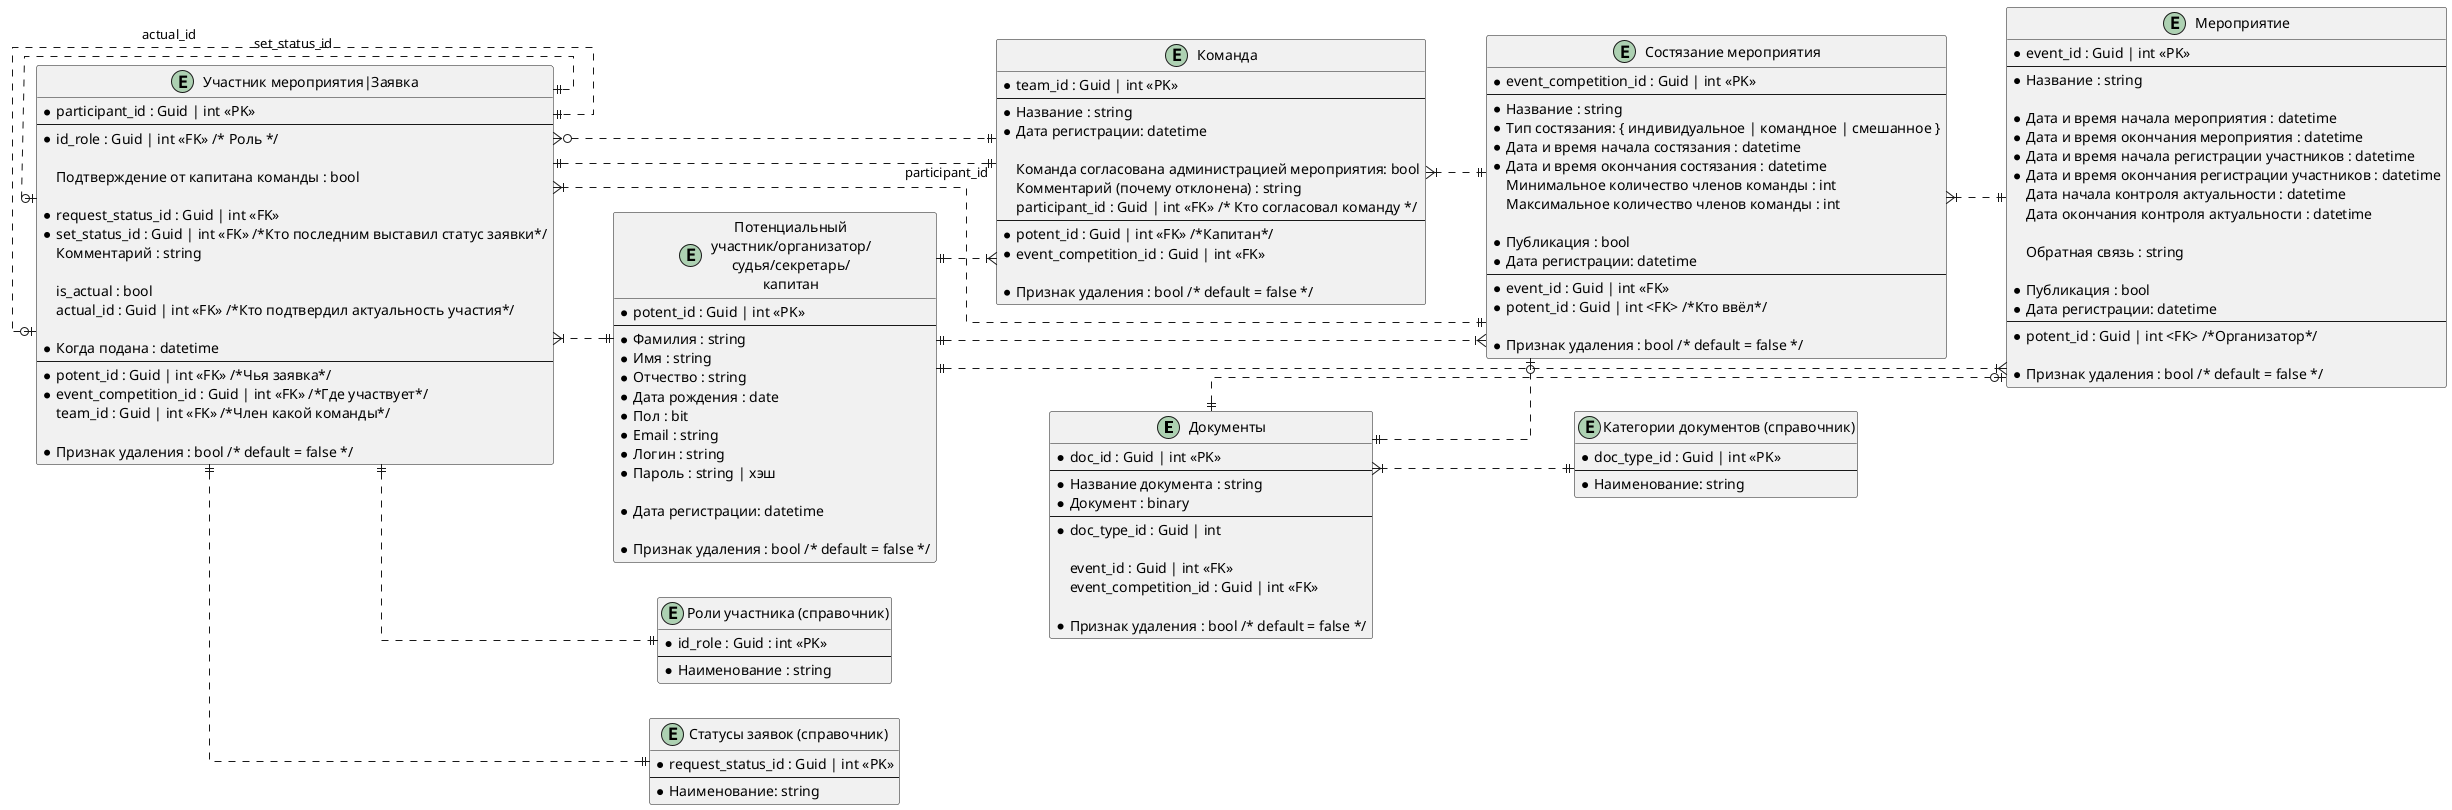 @startuml
skinparam linetype ortho
left to right direction


together {

	entity "Документы" as documentation {
		* doc_id : Guid | int <<PK>>
		--
		* Название документа : string
		* Документ : binary
		--
		* doc_type_id : Guid | int
		
		event_id : Guid | int <<FK>>
		event_competition_id : Guid | int <<FK>>
		
		* Признак удаления : bool /* default = false */
	}

	entity "Категории документов (справочник)" as documentation_type {
		* doc_type_id : Guid | int <<PK>>
		--
		* Наименование: string
	}
}

together {

	entity "Мероприятие" as event {
		* event_id : Guid | int <<PK>>
		--
		* Название : string

		* Дата и время начала мероприятия : datetime
		* Дата и время окончания мероприятия : datetime
		* Дата и время начала регистрации участников : datetime
		* Дата и время окончания регистрации участников : datetime
		Дата начала контроля актуальности : datetime
		Дата окончания контроля актуальности : datetime

		Обратная связь : string

		* Публикация : bool
		* Дата регистрации: datetime
		--
		* potent_id : Guid | int <FK> /*Организатор*/
		
		* Признак удаления : bool /* default = false */
	}

	entity "Состязание мероприятия" as event_competition {
		* event_competition_id : Guid | int <<PK>>
		--
		* Название : string
		* Тип состязания: { индивидуальное | командное | смешанное }		
		* Дата и время начала состязания : datetime
		* Дата и время окончания состязания : datetime
		Минимальное количество членов команды : int
		Максимальное количество членов команды : int	

		* Публикация : bool
		* Дата регистрации: datetime
		--
		* event_id : Guid | int <<FK>>
		* potent_id : Guid | int <FK> /*Кто ввёл*/
		
		* Признак удаления : bool /* default = false */
	}

}

' На созвоне от 23.03.2025 решили, что команды будут пересоздаваться для каждого мероприятия
entity "Команда" as team {
	* team_id : Guid | int <<PK>>
	--
	* Название : string
	* Дата регистрации: datetime

	Команда согласована администрацией мероприятия: bool
	Комментарий (почему отклонена) : string
	participant_id : Guid | int <<FK>> /* Кто согласовал команду */
	--
	* potent_id : Guid | int <<FK>> /*Капитан*/
	* event_competition_id : Guid | int <<FK>>
	
	* Признак удаления : bool /* default = false */
}

together {

	entity "Потенциальный\nучастник/организатор/\nсудья/секретарь/\nкапитан" as potent {
		* potent_id : Guid | int <<PK>>
		--
		* Фамилия : string
		* Имя : string
		* Отчество : string
		* Дата рождения : date
		* Пол : bit
		* Email : string
		* Логин : string
		* Пароль : string | хэш

		* Дата регистрации: datetime
		
		* Признак удаления : bool /* default = false */
	}

	' Связь многие-ко-многим между "Мероприятием" и "Потенциальным участником"
	' А заодно - заявка на участие в конкретном состязании мероприятия
	entity "Участник мероприятия|Заявка" as participant {
		* participant_id : Guid | int <<PK>>
		--
		* id_role : Guid | int <<FK>> /* Роль */
			
		Подтверждение от капитана команды : bool
		
		* request_status_id : Guid | int <<FK>>
		* set_status_id : Guid | int <<FK>> /*Кто последним выставил статус заявки*/
		Комментарий : string

		is_actual : bool
		actual_id : Guid | int <<FK>> /*Кто подтвердил актуальность участия*/
		
		* Когда подана : datetime
		--
		* potent_id : Guid | int <<FK>> /*Чья заявка*/
		* event_competition_id : Guid | int <<FK>> /*Где участвует*/
		team_id : Guid | int <<FK>> /*Член какой команды*/
		
		* Признак удаления : bool /* default = false */
	}

	' Справочник ролей. Пока только четыре: обычный участник; главный судья; судья; секретарь
	entity "Роли участника (справочник)" as roles {
		* id_role : Guid : int <<PK>>
		--
		* Наименование : string
	}

	' Справочник статусов заявок. Пока только : подана; принята на рассмотрение; одобрена; отклонена
	entity "Статусы заявок (справочник)" as request_status {
		* request_status_id : Guid | int <<PK>>
		--
		* Наименование: string
	}
}


documentation }|..|| documentation_type
documentation ||..o| event
documentation ||..o| event_competition

event_competition }|..|| event

potent ||..|{ team
potent ||..|{ participant
potent ||..|{ event
potent ||..|{ event_competition

team }|..|| event_competition
team "participant_id" ||.up.|| participant

participant }|..|| event_competition
participant }o..|| team
participant |o....|| participant : set_status_id
participant |o....|| participant : actual_id
participant ||..|| roles
participant ||..|| request_status

@enduml